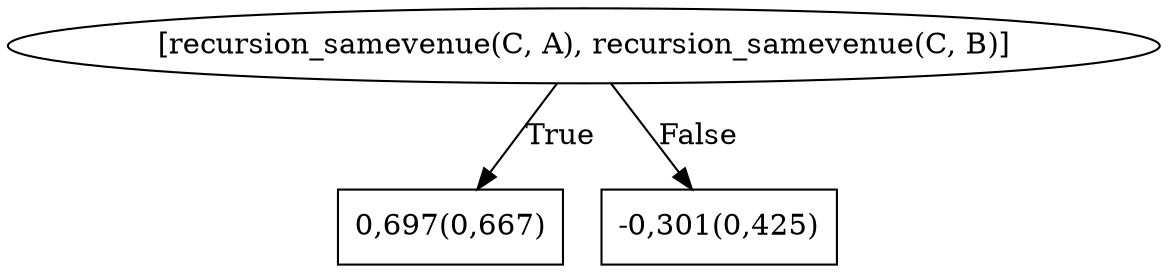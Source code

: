 digraph G{ 
1[label = "[recursion_samevenue(C, A), recursion_samevenue(C, B)]"];
1 -> 2[label="True"];
1 -> 3[label="False"];
2[shape = box,label = "0,697(0,667)"];
3[shape = box,label = "-0,301(0,425)"];
}
